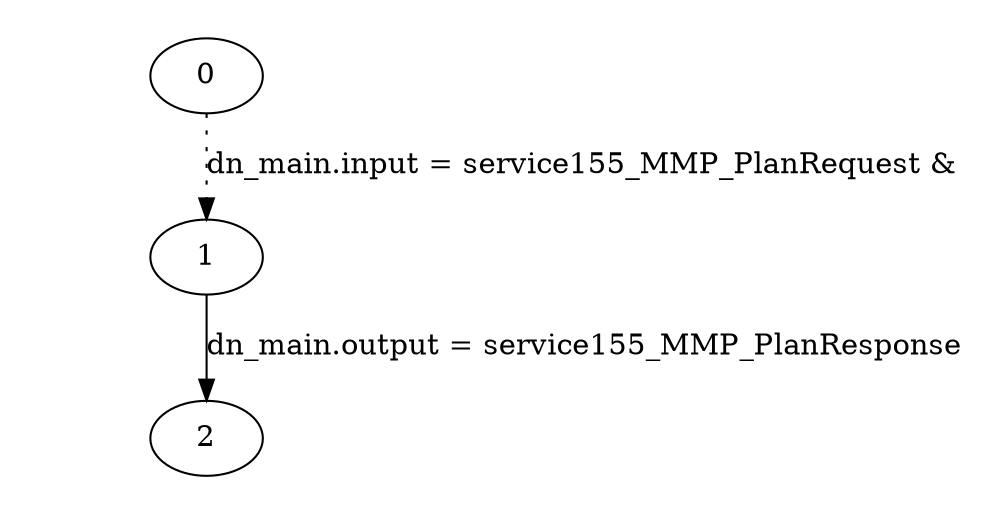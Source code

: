 digraph plan_fsm {
ratio="1.3";
margin="0.2";
size="8.0,11.4";
"0" -> "1" [style=dotted label="dn_main.input = service155_MMP_PlanRequest &\n"]
"1" -> "2" [label="dn_main.output = service155_MMP_PlanResponse"]
}

